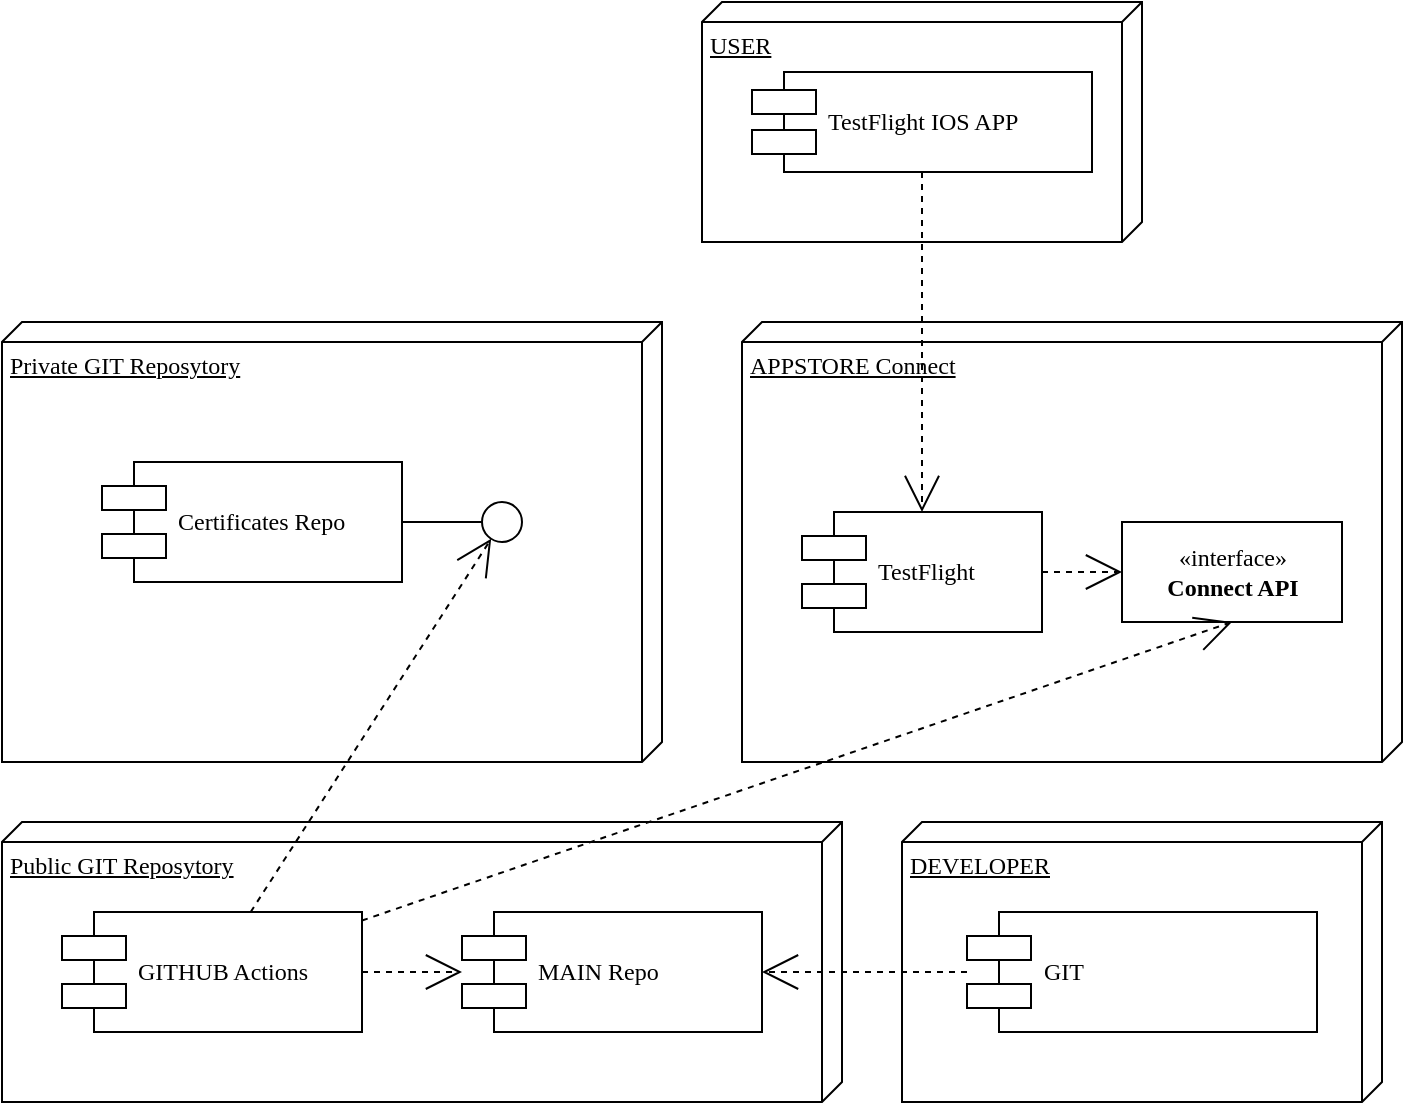 <mxfile version="15.7.0" type="github"><diagram name="Page-1" id="5f0bae14-7c28-e335-631c-24af17079c00"><mxGraphModel dx="1353" dy="1301" grid="0" gridSize="10" guides="1" tooltips="1" connect="1" arrows="1" fold="1" page="0" pageScale="1" pageWidth="1100" pageHeight="850" background="none" math="0" shadow="0"><root><mxCell id="0"/><mxCell id="1" parent="0"/><mxCell id="39150e848f15840c-1" value="Private GIT Reposytory" style="verticalAlign=top;align=left;spacingTop=8;spacingLeft=2;spacingRight=12;shape=cube;size=10;direction=south;fontStyle=4;html=1;rounded=0;shadow=0;comic=0;labelBackgroundColor=none;strokeWidth=1;fontFamily=Verdana;fontSize=12" parent="1" vertex="1"><mxGeometry x="120" y="70" width="330" height="220" as="geometry"/></mxCell><mxCell id="39150e848f15840c-2" value="APPSTORE Connect" style="verticalAlign=top;align=left;spacingTop=8;spacingLeft=2;spacingRight=12;shape=cube;size=10;direction=south;fontStyle=4;html=1;rounded=0;shadow=0;comic=0;labelBackgroundColor=none;strokeWidth=1;fontFamily=Verdana;fontSize=12" parent="1" vertex="1"><mxGeometry x="490" y="70" width="330" height="220" as="geometry"/></mxCell><mxCell id="39150e848f15840c-3" value="Public GIT Reposytory" style="verticalAlign=top;align=left;spacingTop=8;spacingLeft=2;spacingRight=12;shape=cube;size=10;direction=south;fontStyle=4;html=1;rounded=0;shadow=0;comic=0;labelBackgroundColor=none;strokeWidth=1;fontFamily=Verdana;fontSize=12" parent="1" vertex="1"><mxGeometry x="120" y="320" width="420" height="140" as="geometry"/></mxCell><mxCell id="39150e848f15840c-5" value="Certificates Repo" style="shape=component;align=left;spacingLeft=36;rounded=0;shadow=0;comic=0;labelBackgroundColor=none;strokeWidth=1;fontFamily=Verdana;fontSize=12;html=1;" parent="1" vertex="1"><mxGeometry x="170" y="140" width="150" height="60" as="geometry"/></mxCell><mxCell id="39150e848f15840c-6" value="" style="ellipse;whiteSpace=wrap;html=1;rounded=0;shadow=0;comic=0;labelBackgroundColor=none;strokeWidth=1;fontFamily=Verdana;fontSize=12;align=center;" parent="1" vertex="1"><mxGeometry x="360" y="160" width="20" height="20" as="geometry"/></mxCell><mxCell id="39150e848f15840c-7" value="TestFlight" style="shape=component;align=left;spacingLeft=36;rounded=0;shadow=0;comic=0;labelBackgroundColor=none;strokeWidth=1;fontFamily=Verdana;fontSize=12;html=1;" parent="1" vertex="1"><mxGeometry x="520" y="165" width="120" height="60" as="geometry"/></mxCell><mxCell id="39150e848f15840c-8" value="«interface»&lt;br&gt;&lt;b&gt;Connect API&lt;/b&gt;" style="html=1;rounded=0;shadow=0;comic=0;labelBackgroundColor=none;strokeWidth=1;fontFamily=Verdana;fontSize=12;align=center;" parent="1" vertex="1"><mxGeometry x="680" y="170" width="110" height="50" as="geometry"/></mxCell><mxCell id="39150e848f15840c-10" value="GITHUB Actions" style="shape=component;align=left;spacingLeft=36;rounded=0;shadow=0;comic=0;labelBackgroundColor=none;strokeWidth=1;fontFamily=Verdana;fontSize=12;html=1;" parent="1" vertex="1"><mxGeometry x="150" y="365" width="150" height="60" as="geometry"/></mxCell><mxCell id="39150e848f15840c-11" style="edgeStyle=none;rounded=0;html=1;dashed=1;labelBackgroundColor=none;startArrow=none;startFill=0;startSize=8;endArrow=open;endFill=0;endSize=16;fontFamily=Verdana;fontSize=12;" parent="1" source="39150e848f15840c-10" target="39150e848f15840c-6" edge="1"><mxGeometry relative="1" as="geometry"/></mxCell><mxCell id="39150e848f15840c-14" style="edgeStyle=elbowEdgeStyle;rounded=0;html=1;labelBackgroundColor=none;startArrow=none;startFill=0;startSize=8;endArrow=none;endFill=0;endSize=16;fontFamily=Verdana;fontSize=12;" parent="1" source="39150e848f15840c-6" target="39150e848f15840c-5" edge="1"><mxGeometry relative="1" as="geometry"/></mxCell><mxCell id="39150e848f15840c-16" style="edgeStyle=orthogonalEdgeStyle;rounded=0;html=1;dashed=1;labelBackgroundColor=none;startArrow=none;startFill=0;startSize=8;endArrow=open;endFill=0;endSize=16;fontFamily=Verdana;fontSize=12;" parent="1" source="39150e848f15840c-7" target="39150e848f15840c-8" edge="1"><mxGeometry relative="1" as="geometry"/></mxCell><mxCell id="-ii-l1vclwkRhIqOmPXQ-2" value="MAIN Repo" style="shape=component;align=left;spacingLeft=36;rounded=0;shadow=0;comic=0;labelBackgroundColor=none;strokeWidth=1;fontFamily=Verdana;fontSize=12;html=1;" vertex="1" parent="1"><mxGeometry x="350" y="365" width="150" height="60" as="geometry"/></mxCell><mxCell id="-ii-l1vclwkRhIqOmPXQ-5" style="edgeStyle=none;rounded=0;html=1;dashed=1;labelBackgroundColor=none;startArrow=none;startFill=0;startSize=8;endArrow=open;endFill=0;endSize=16;fontFamily=Verdana;fontSize=12;exitX=1;exitY=0.5;exitDx=0;exitDy=0;" edge="1" parent="1" source="39150e848f15840c-10" target="-ii-l1vclwkRhIqOmPXQ-2"><mxGeometry relative="1" as="geometry"><mxPoint x="227.041" y="375" as="sourcePoint"/><mxPoint x="172.564" y="169.666" as="targetPoint"/></mxGeometry></mxCell><mxCell id="-ii-l1vclwkRhIqOmPXQ-6" style="edgeStyle=none;rounded=0;html=1;dashed=1;labelBackgroundColor=none;startArrow=none;startFill=0;startSize=8;endArrow=open;endFill=0;endSize=16;fontFamily=Verdana;fontSize=12;entryX=0.5;entryY=1;entryDx=0;entryDy=0;" edge="1" parent="1" source="39150e848f15840c-10" target="39150e848f15840c-8"><mxGeometry relative="1" as="geometry"><mxPoint x="387.041" y="375" as="sourcePoint"/><mxPoint x="332.564" y="169.666" as="targetPoint"/></mxGeometry></mxCell><mxCell id="-ii-l1vclwkRhIqOmPXQ-7" value="USER" style="verticalAlign=top;align=left;spacingTop=8;spacingLeft=2;spacingRight=12;shape=cube;size=10;direction=south;fontStyle=4;html=1;rounded=0;shadow=0;comic=0;labelBackgroundColor=none;strokeWidth=1;fontFamily=Verdana;fontSize=12" vertex="1" parent="1"><mxGeometry x="470" y="-90" width="220" height="120" as="geometry"/></mxCell><mxCell id="-ii-l1vclwkRhIqOmPXQ-9" value="TestFlight IOS APP" style="shape=component;align=left;spacingLeft=36;rounded=0;shadow=0;comic=0;labelBackgroundColor=none;strokeWidth=1;fontFamily=Verdana;fontSize=12;html=1;" vertex="1" parent="1"><mxGeometry x="495" y="-55" width="170" height="50" as="geometry"/></mxCell><mxCell id="-ii-l1vclwkRhIqOmPXQ-10" style="edgeStyle=none;rounded=0;html=1;dashed=1;labelBackgroundColor=none;startArrow=none;startFill=0;startSize=8;endArrow=open;endFill=0;endSize=16;fontFamily=Verdana;fontSize=12;exitX=0.5;exitY=1;exitDx=0;exitDy=0;" edge="1" parent="1" source="-ii-l1vclwkRhIqOmPXQ-9" target="39150e848f15840c-7"><mxGeometry relative="1" as="geometry"><mxPoint x="455" y="375" as="sourcePoint"/><mxPoint x="745" y="230" as="targetPoint"/></mxGeometry></mxCell><mxCell id="-ii-l1vclwkRhIqOmPXQ-11" value="DEVELOPER" style="verticalAlign=top;align=left;spacingTop=8;spacingLeft=2;spacingRight=12;shape=cube;size=10;direction=south;fontStyle=4;html=1;rounded=0;shadow=0;comic=0;labelBackgroundColor=none;strokeWidth=1;fontFamily=Verdana;fontSize=12" vertex="1" parent="1"><mxGeometry x="570" y="320" width="240" height="140" as="geometry"/></mxCell><mxCell id="-ii-l1vclwkRhIqOmPXQ-12" value="GIT" style="shape=component;align=left;spacingLeft=36;rounded=0;shadow=0;comic=0;labelBackgroundColor=none;strokeWidth=1;fontFamily=Verdana;fontSize=12;html=1;" vertex="1" parent="1"><mxGeometry x="602.5" y="365" width="175" height="60" as="geometry"/></mxCell><mxCell id="-ii-l1vclwkRhIqOmPXQ-13" style="edgeStyle=none;rounded=0;html=1;dashed=1;labelBackgroundColor=none;startArrow=none;startFill=0;startSize=8;endArrow=open;endFill=0;endSize=16;fontFamily=Verdana;fontSize=12;entryX=1;entryY=0.5;entryDx=0;entryDy=0;" edge="1" parent="1" source="-ii-l1vclwkRhIqOmPXQ-12" target="-ii-l1vclwkRhIqOmPXQ-2"><mxGeometry relative="1" as="geometry"><mxPoint x="310" y="379.265" as="sourcePoint"/><mxPoint x="745" y="230" as="targetPoint"/></mxGeometry></mxCell></root></mxGraphModel></diagram></mxfile>